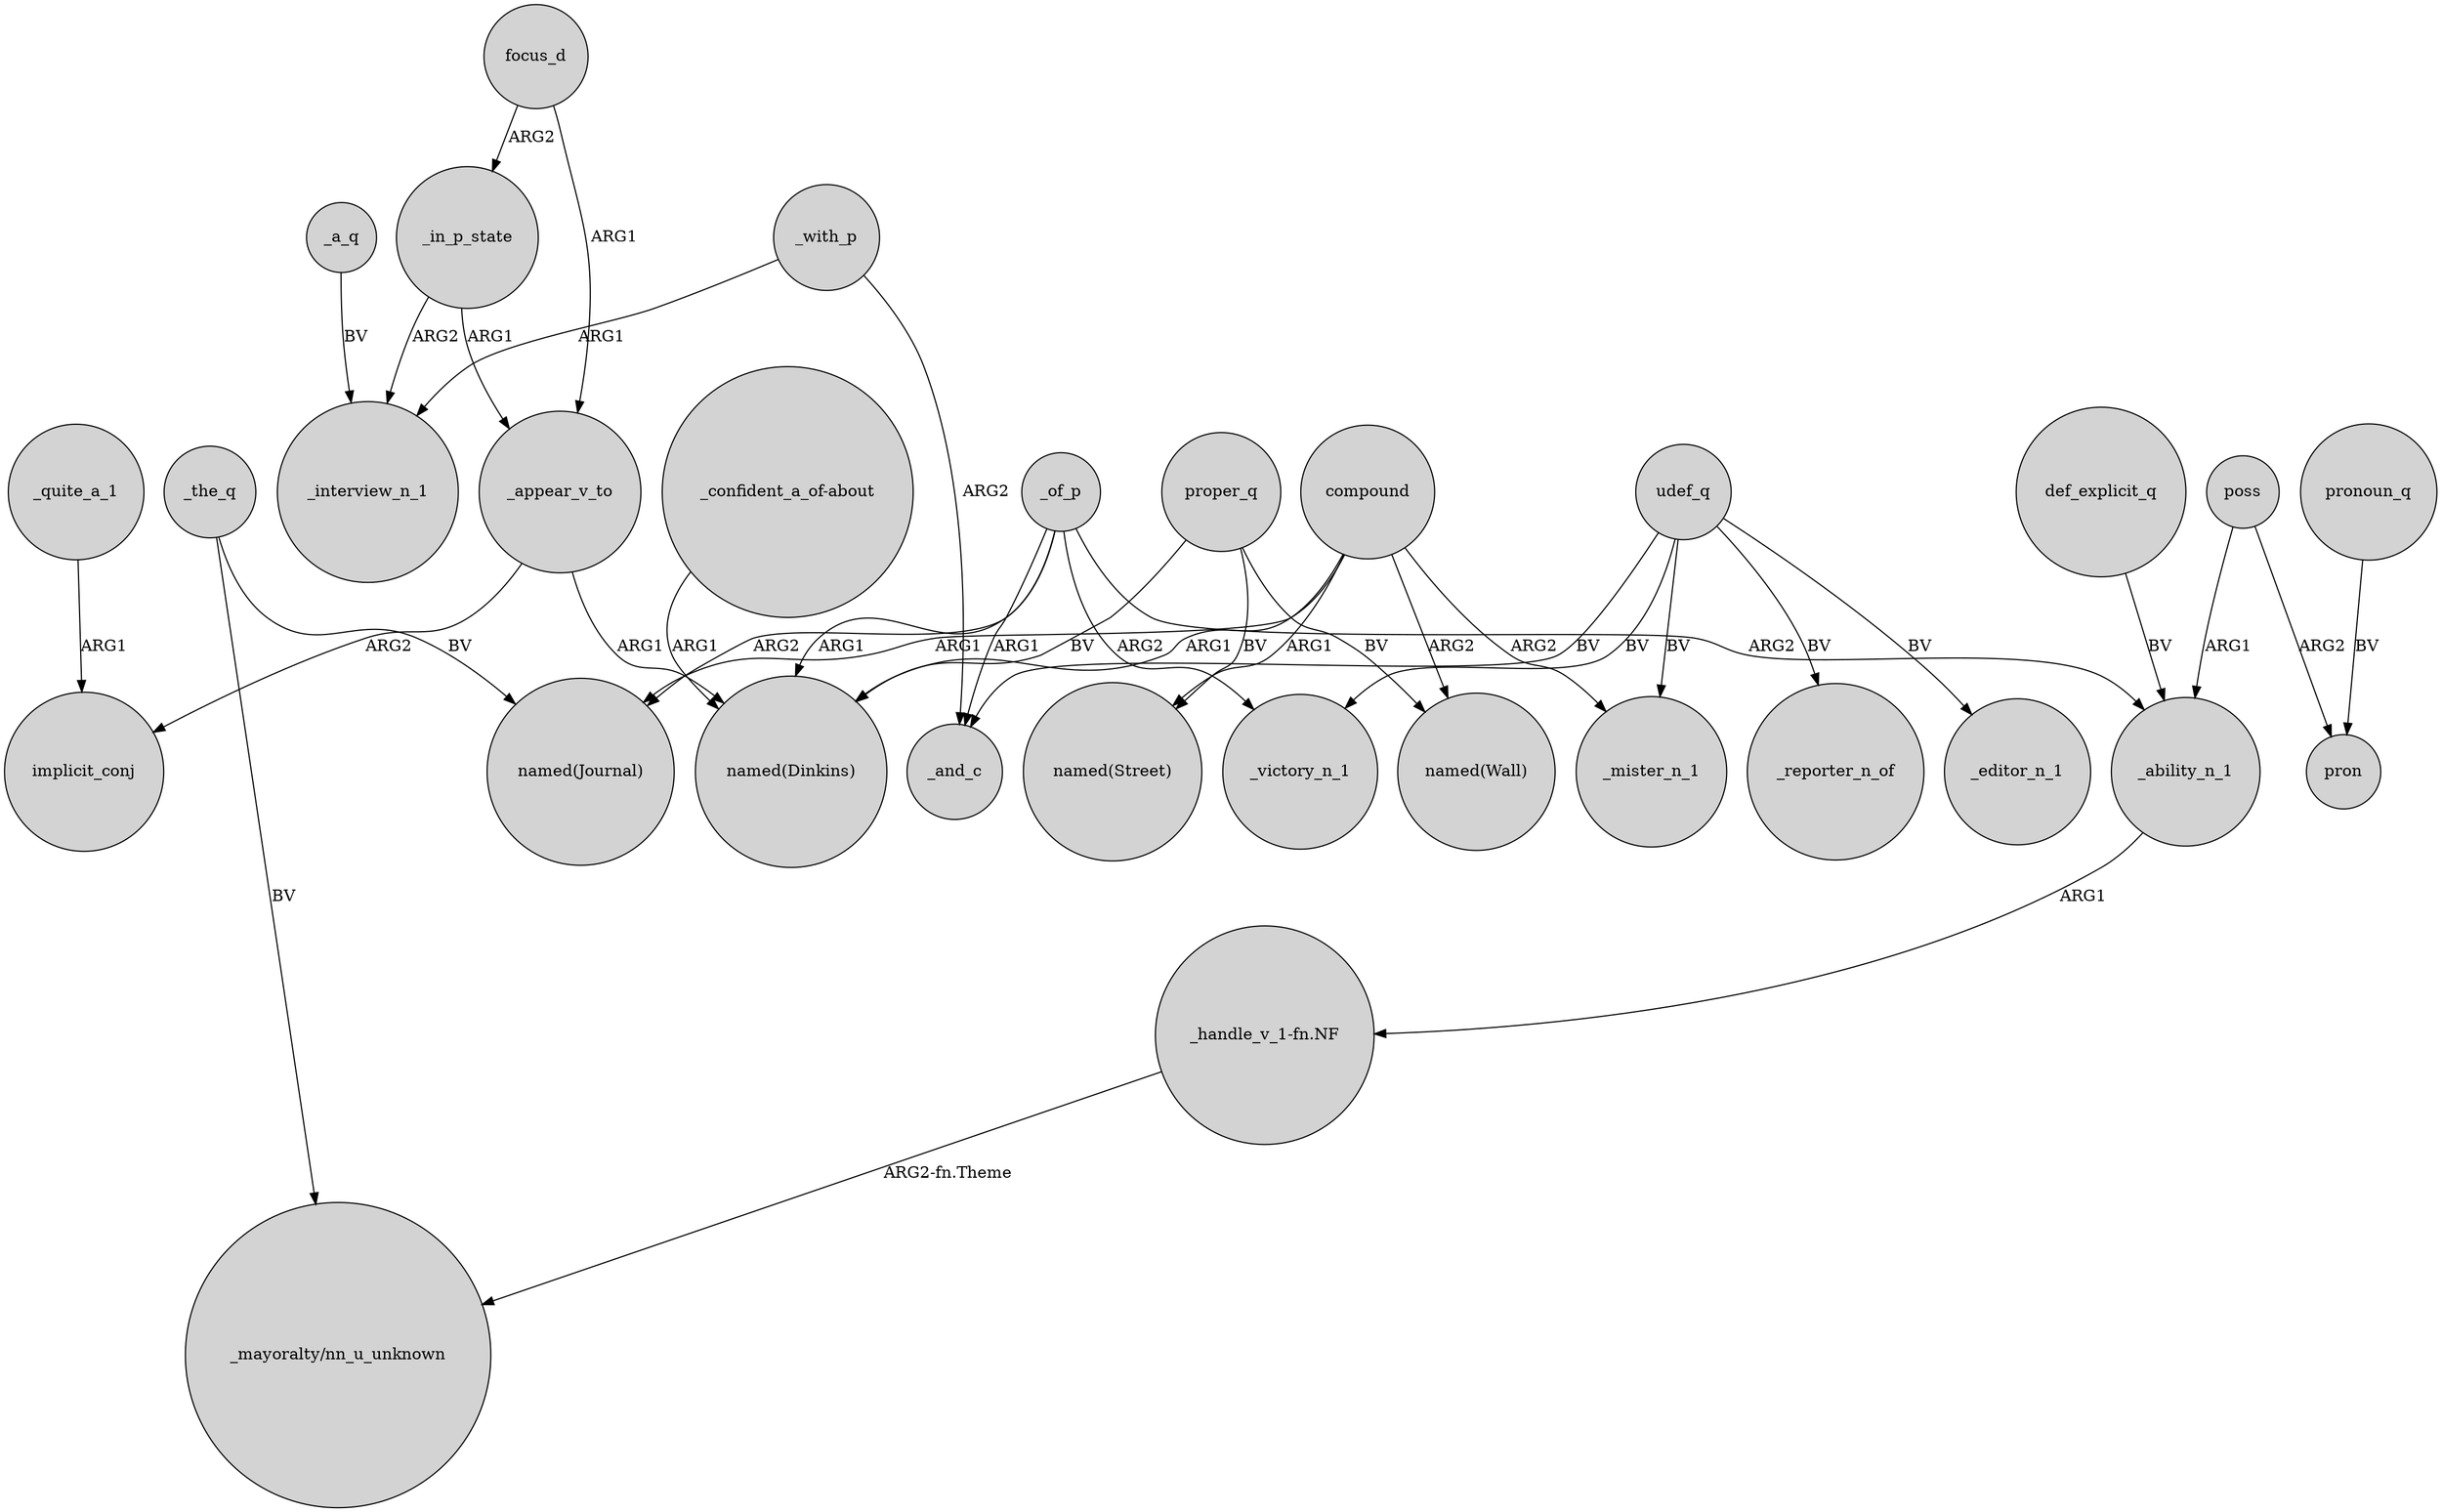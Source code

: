 digraph {
	node [shape=circle style=filled]
	_with_p -> _and_c [label=ARG2]
	_in_p_state -> _appear_v_to [label=ARG1]
	_appear_v_to -> "named(Dinkins)" [label=ARG1]
	compound -> "named(Journal)" [label=ARG1]
	"_handle_v_1-fn.NF" -> "_mayoralty/nn_u_unknown" [label="ARG2-fn.Theme"]
	poss -> pron [label=ARG2]
	_of_p -> _ability_n_1 [label=ARG2]
	compound -> "named(Street)" [label=ARG1]
	proper_q -> "named(Wall)" [label=BV]
	_quite_a_1 -> implicit_conj [label=ARG1]
	"_confident_a_of-about" -> "named(Dinkins)" [label=ARG1]
	_a_q -> _interview_n_1 [label=BV]
	compound -> _mister_n_1 [label=ARG2]
	_with_p -> _interview_n_1 [label=ARG1]
	focus_d -> _in_p_state [label=ARG2]
	_of_p -> _victory_n_1 [label=ARG2]
	_the_q -> "named(Journal)" [label=BV]
	udef_q -> _mister_n_1 [label=BV]
	udef_q -> _victory_n_1 [label=BV]
	_of_p -> "named(Journal)" [label=ARG2]
	proper_q -> "named(Street)" [label=BV]
	compound -> "named(Dinkins)" [label=ARG1]
	poss -> _ability_n_1 [label=ARG1]
	def_explicit_q -> _ability_n_1 [label=BV]
	pronoun_q -> pron [label=BV]
	_the_q -> "_mayoralty/nn_u_unknown" [label=BV]
	compound -> "named(Wall)" [label=ARG2]
	_ability_n_1 -> "_handle_v_1-fn.NF" [label=ARG1]
	_in_p_state -> _interview_n_1 [label=ARG2]
	udef_q -> _reporter_n_of [label=BV]
	_of_p -> _and_c [label=ARG1]
	udef_q -> _editor_n_1 [label=BV]
	focus_d -> _appear_v_to [label=ARG1]
	udef_q -> _and_c [label=BV]
	_of_p -> "named(Dinkins)" [label=ARG1]
	_appear_v_to -> implicit_conj [label=ARG2]
	proper_q -> "named(Dinkins)" [label=BV]
}
